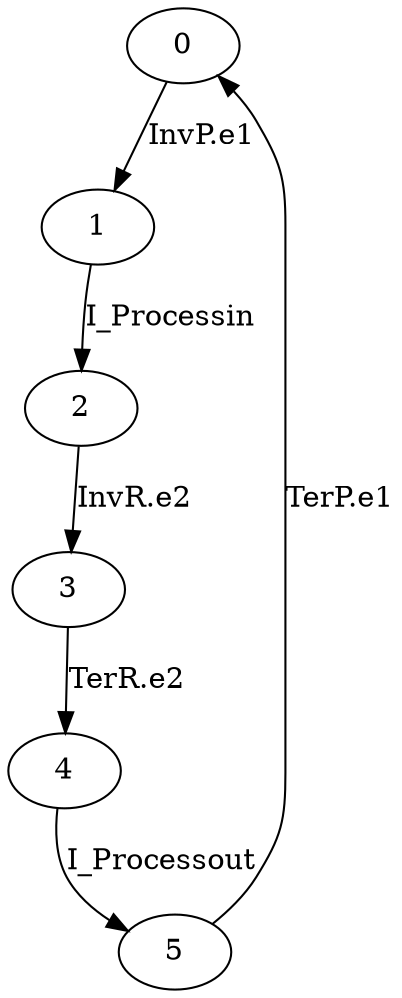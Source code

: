digraph G {
  0 -> 1 [ label="InvP.e1" ];
  1 -> 2 [ label="I_Processin" ];
  2 -> 3 [ label="InvR.e2" ];
  3 -> 4 [ label="TerR.e2" ];
  4 -> 5 [ label="I_Processout" ];
  5 -> 0 [ label="TerP.e1" ];
}

